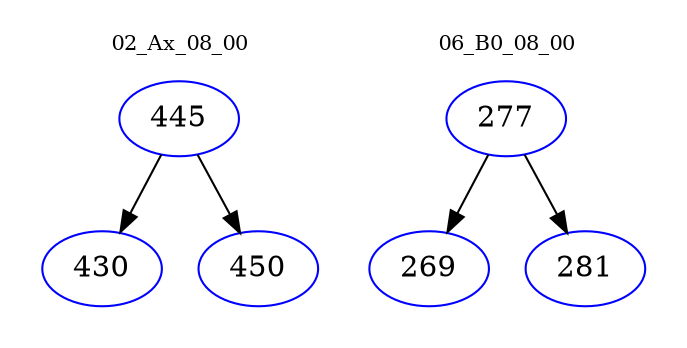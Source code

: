 digraph{
subgraph cluster_0 {
color = white
label = "02_Ax_08_00";
fontsize=10;
T0_445 [label="445", color="blue"]
T0_445 -> T0_430 [color="black"]
T0_430 [label="430", color="blue"]
T0_445 -> T0_450 [color="black"]
T0_450 [label="450", color="blue"]
}
subgraph cluster_1 {
color = white
label = "06_B0_08_00";
fontsize=10;
T1_277 [label="277", color="blue"]
T1_277 -> T1_269 [color="black"]
T1_269 [label="269", color="blue"]
T1_277 -> T1_281 [color="black"]
T1_281 [label="281", color="blue"]
}
}
